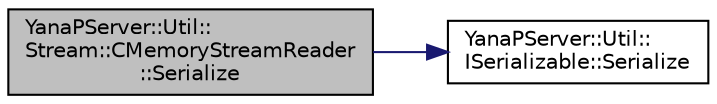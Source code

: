 digraph "YanaPServer::Util::Stream::CMemoryStreamReader::Serialize"
{
  edge [fontname="Helvetica",fontsize="10",labelfontname="Helvetica",labelfontsize="10"];
  node [fontname="Helvetica",fontsize="10",shape=record];
  rankdir="LR";
  Node34 [label="YanaPServer::Util::\lStream::CMemoryStreamReader\l::Serialize",height=0.2,width=0.4,color="black", fillcolor="grey75", style="filled", fontcolor="black"];
  Node34 -> Node35 [color="midnightblue",fontsize="10",style="solid",fontname="Helvetica"];
  Node35 [label="YanaPServer::Util::\lISerializable::Serialize",height=0.2,width=0.4,color="black", fillcolor="white", style="filled",URL="$class_yana_p_server_1_1_util_1_1_i_serializable.html#a0ff2299eec4415044896b44da950b93b",tooltip="シリアライズ "];
}
